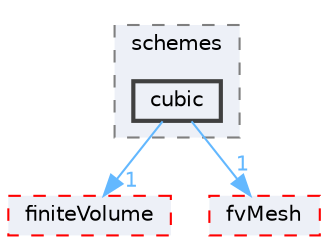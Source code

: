 digraph "src/finiteVolume/interpolation/surfaceInterpolation/schemes/cubic"
{
 // LATEX_PDF_SIZE
  bgcolor="transparent";
  edge [fontname=Helvetica,fontsize=10,labelfontname=Helvetica,labelfontsize=10];
  node [fontname=Helvetica,fontsize=10,shape=box,height=0.2,width=0.4];
  compound=true
  subgraph clusterdir_deb7d71175aa940c147966c547ebcb7e {
    graph [ bgcolor="#edf0f7", pencolor="grey50", label="schemes", fontname=Helvetica,fontsize=10 style="filled,dashed", URL="dir_deb7d71175aa940c147966c547ebcb7e.html",tooltip=""]
  dir_ea3592f82d82f29081b17d0b0c08ef9f [label="cubic", fillcolor="#edf0f7", color="grey25", style="filled,bold", URL="dir_ea3592f82d82f29081b17d0b0c08ef9f.html",tooltip=""];
  }
  dir_2ea871e4defbdbd60808750cae643c63 [label="finiteVolume", fillcolor="#edf0f7", color="red", style="filled,dashed", URL="dir_2ea871e4defbdbd60808750cae643c63.html",tooltip=""];
  dir_c382fa095c9c33d8673c0dd60aaef275 [label="fvMesh", fillcolor="#edf0f7", color="red", style="filled,dashed", URL="dir_c382fa095c9c33d8673c0dd60aaef275.html",tooltip=""];
  dir_ea3592f82d82f29081b17d0b0c08ef9f->dir_2ea871e4defbdbd60808750cae643c63 [headlabel="1", labeldistance=1.5 headhref="dir_000739_001388.html" href="dir_000739_001388.html" color="steelblue1" fontcolor="steelblue1"];
  dir_ea3592f82d82f29081b17d0b0c08ef9f->dir_c382fa095c9c33d8673c0dd60aaef275 [headlabel="1", labeldistance=1.5 headhref="dir_000739_001544.html" href="dir_000739_001544.html" color="steelblue1" fontcolor="steelblue1"];
}

